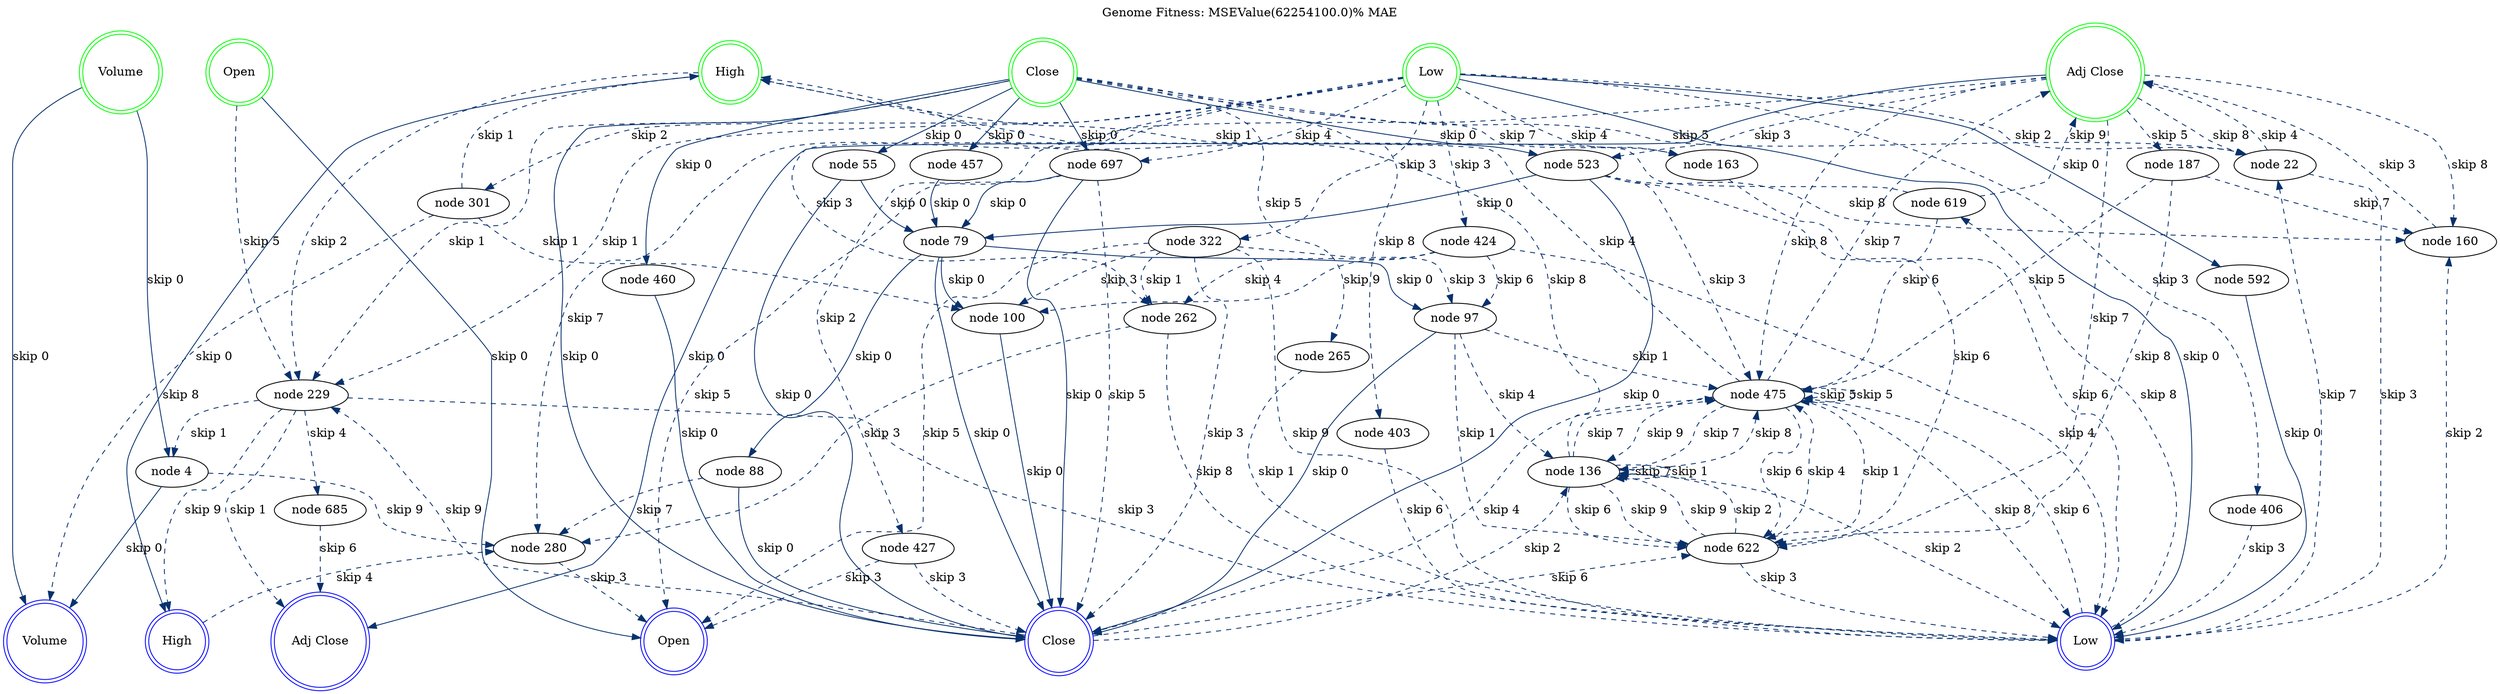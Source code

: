 digraph aa {
	label="Genome Fitness: MSEValue(62254100.0)% MAE" labelloc=t
	{
		rank=source
		node [color=green shape=doublecircle]
		nodesep=0.05 pad=0.01 ranksep=0.9
		"node 0" [label=Open]
		"node 3" [label=High]
		"node 6" [label=Low]
		"node 9" [label=Close]
		"node 12" [label=Volume]
		"node 15" [label="Adj Close"]
	}
	{
		rank=sink
		node [color=blue shape=doublecircle]
		nodesep=0.05 pad=0.01 ranksep=0.9
		"node 18" [label=Open]
		"node 21" [label=High]
		"node 24" [label=Low]
		"node 27" [label=Close]
		"node 30" [label=Volume]
		"node 33" [label="Adj Close"]
	}
	"node 55"
	"node 457"
	"node 460"
	"node 523"
	"node 229"
	"node 187"
	"node 280"
	"node 22"
	"node 160"
	"node 163"
	"node 262"
	"node 265"
	"node 403"
	"node 406"
	"node 301"
	"node 475"
	"node 619"
	"node 622"
	"node 79"
	"node 4"
	"node 88"
	"node 97"
	"node 100"
	"node 136"
	"node 685"
	"node 322"
	"node 424"
	"node 427"
	"node 697"
	"node 592"
	"node 0" -> "node 18" [label="skip 0" color="#083370"]
	"node 3" -> "node 21" [label="skip 0" color="#083370"]
	"node 6" -> "node 24" [label="skip 0" color="#08326e"]
	"node 9" -> "node 27" [label="skip 0" color="#08306b"]
	"node 12" -> "node 30" [label="skip 0" color="#08306b"]
	"node 15" -> "node 33" [label="skip 0" color="#083370"]
	"node 12" -> "node 4" [label="skip 0" color="#083370"]
	"node 6" -> "node 22" [label="skip 2" color="#08316d" style=dashed]
	"node 15" -> "node 22" [label="skip 8" color="#08306b" style=dashed]
	"node 9" -> "node 22" [label="skip 5" color="#08316d" style=dashed]
	"node 9" -> "node 55" [label="skip 0" color="#08326e"]
	"node 15" -> "node 160" [label="skip 8" color="#08306b" style=dashed]
	"node 9" -> "node 163" [label="skip 7" color="#08306b" style=dashed]
	"node 6" -> "node 163" [label="skip 4" color="#08316d" style=dashed]
	"node 15" -> "node 187" [label="skip 5" color="#08306b" style=dashed]
	"node 3" -> "node 229" [label="skip 2" color="#08326e" style=dashed]
	"node 9" -> "node 229" [label="skip 1" color="#08306b" style=dashed]
	"node 6" -> "node 229" [label="skip 1" color="#08306b" style=dashed]
	"node 0" -> "node 229" [label="skip 5" color="#08326e" style=dashed]
	"node 6" -> "node 262" [label="skip 3" color="#08326e" style=dashed]
	"node 9" -> "node 265" [label="skip 5" color="#08326e" style=dashed]
	"node 15" -> "node 280" [label="skip 7" color="#08326e" style=dashed]
	"node 6" -> "node 301" [label="skip 2" color="#08316d" style=dashed]
	"node 6" -> "node 322" [label="skip 3" color="#08306b" style=dashed]
	"node 9" -> "node 403" [label="skip 8" color="#08306b" style=dashed]
	"node 6" -> "node 406" [label="skip 3" color="#08316d" style=dashed]
	"node 6" -> "node 424" [label="skip 3" color="#08316d" style=dashed]
	"node 6" -> "node 427" [label="skip 2" color="#08316d" style=dashed]
	"node 9" -> "node 457" [label="skip 0" color="#08316d"]
	"node 9" -> "node 460" [label="skip 0" color="#08316d"]
	"node 15" -> "node 475" [label="skip 8" color="#08306b" style=dashed]
	"node 9" -> "node 523" [label="skip 0" color="#08316d"]
	"node 15" -> "node 523" [label="skip 3" color="#08316d" style=dashed]
	"node 6" -> "node 592" [label="skip 0" color="#08316d"]
	"node 15" -> "node 622" [label="skip 7" color="#08306b" style=dashed]
	"node 6" -> "node 697" [label="skip 4" color="#08306b" style=dashed]
	"node 9" -> "node 697" [label="skip 0" color="#08306b"]
	"node 55" -> "node 27" [label="skip 0" color="#08306b"]
	"node 55" -> "node 79" [label="skip 0" color="#08326e"]
	"node 457" -> "node 79" [label="skip 0" color="#08316d"]
	"node 460" -> "node 27" [label="skip 0" color="#08316d"]
	"node 523" -> "node 27" [label="skip 0" color="#08316d"]
	"node 523" -> "node 79" [label="skip 0" color="#08316d"]
	"node 523" -> "node 160" [label="skip 8" color="#08306b" style=dashed]
	"node 523" -> "node 475" [label="skip 3" color="#08306b" style=dashed]
	"node 523" -> "node 622" [label="skip 6" color="#08306b" style=dashed]
	"node 229" -> "node 24" [label="skip 3" color="#08326e" style=dashed]
	"node 229" -> "node 21" [label="skip 9" color="#08326e" style=dashed]
	"node 229" -> "node 4" [label="skip 1" color="#08326e" style=dashed]
	"node 229" -> "node 33" [label="skip 1" color="#08326e" style=dashed]
	"node 229" -> "node 685" [label="skip 4" color="#08306b" style=dashed]
	"node 187" -> "node 160" [label="skip 7" color="#08306b" style=dashed]
	"node 187" -> "node 475" [label="skip 5" color="#08306b" style=dashed]
	"node 187" -> "node 622" [label="skip 8" color="#08306b" style=dashed]
	"node 280" -> "node 18" [label="skip 3" color="#08326e" style=dashed]
	"node 22" -> "node 15" [label="skip 4" color="#08316d" style=dashed]
	"node 22" -> "node 24" [label="skip 3" color="#08316d" style=dashed]
	"node 160" -> "node 15" [label="skip 3" color="#08316d" style=dashed]
	"node 163" -> "node 24" [label="skip 6" color="#08316d" style=dashed]
	"node 262" -> "node 24" [label="skip 8" color="#08306b" style=dashed]
	"node 265" -> "node 24" [label="skip 1" color="#08326e" style=dashed]
	"node 262" -> "node 280" [label="skip 3" color="#08326e" style=dashed]
	"node 403" -> "node 24" [label="skip 6" color="#08306b" style=dashed]
	"node 406" -> "node 24" [label="skip 3" color="#08316d" style=dashed]
	"node 301" -> "node 100" [label="skip 1" color="#08316d" style=dashed]
	"node 301" -> "node 3" [label="skip 1" color="#08316d" style=dashed]
	"node 301" -> "node 30" [label="skip 8" color="#08316d" style=dashed]
	"node 475" -> "node 15" [label="skip 7" color="#08316d" style=dashed]
	"node 475" -> "node 136" [label="skip 9" color="#08306b" style=dashed]
	"node 475" -> "node 136" [label="skip 7" color="#08306b" style=dashed]
	"node 475" -> "node 3" [label="skip 4" color="#08316d" style=dashed]
	"node 475" -> "node 24" [label="skip 8" color="#08316d" style=dashed]
	"node 475" -> "node 475" [label="skip 5" color="#08316d" style=dashed]
	"node 475" -> "node 475" [label="skip 5" color="#08316d" style=dashed]
	"node 619" -> "node 475" [label="skip 6" color="#08306b" style=dashed]
	"node 619" -> "node 15" [label="skip 9" color="#08306b" style=dashed]
	"node 619" -> "node 3" [label="skip 1" color="#08306b" style=dashed]
	"node 475" -> "node 622" [label="skip 6" color="#08306b" style=dashed]
	"node 475" -> "node 622" [label="skip 1" color="#08306b" style=dashed]
	"node 622" -> "node 136" [label="skip 9" color="#08306b" style=dashed]
	"node 622" -> "node 24" [label="skip 3" color="#08306b" style=dashed]
	"node 622" -> "node 475" [label="skip 4" color="#08306b" style=dashed]
	"node 622" -> "node 136" [label="skip 2" color="#08306b" style=dashed]
	"node 79" -> "node 27" [label="skip 0" color="#08306b"]
	"node 79" -> "node 88" [label="skip 0" color="#08306b"]
	"node 79" -> "node 97" [label="skip 0" color="#08326e"]
	"node 79" -> "node 100" [label="skip 0" color="#08326e"]
	"node 4" -> "node 30" [label="skip 0" color="#083370"]
	"node 4" -> "node 280" [label="skip 9" color="#08306b" style=dashed]
	"node 88" -> "node 27" [label="skip 0" color="#08306b"]
	"node 97" -> "node 27" [label="skip 0" color="#08326e"]
	"node 100" -> "node 27" [label="skip 0" color="#08326e"]
	"node 97" -> "node 136" [label="skip 4" color="#08326e" style=dashed]
	"node 88" -> "node 280" [label="skip 7" color="#08306b" style=dashed]
	"node 97" -> "node 475" [label="skip 1" color="#08316d" style=dashed]
	"node 97" -> "node 622" [label="skip 1" color="#08306b" style=dashed]
	"node 136" -> "node 136" [label="skip 7" color="#08306b" style=dashed]
	"node 136" -> "node 136" [label="skip 1" color="#08326e" style=dashed]
	"node 136" -> "node 3" [label="skip 8" color="#08326e" style=dashed]
	"node 136" -> "node 24" [label="skip 2" color="#08326e" style=dashed]
	"node 136" -> "node 475" [label="skip 8" color="#08306b" style=dashed]
	"node 136" -> "node 475" [label="skip 7" color="#08306b" style=dashed]
	"node 136" -> "node 622" [label="skip 9" color="#08306b" style=dashed]
	"node 136" -> "node 622" [label="skip 6" color="#08306b" style=dashed]
	"node 685" -> "node 33" [label="skip 6" color="#08306b" style=dashed]
	"node 322" -> "node 97" [label="skip 3" color="#08306b" style=dashed]
	"node 322" -> "node 262" [label="skip 1" color="#08306b" style=dashed]
	"node 322" -> "node 18" [label="skip 5" color="#08306b" style=dashed]
	"node 322" -> "node 100" [label="skip 3" color="#08306b" style=dashed]
	"node 322" -> "node 27" [label="skip 3" color="#08306b" style=dashed]
	"node 322" -> "node 24" [label="skip 9" color="#08306b" style=dashed]
	"node 424" -> "node 262" [label="skip 4" color="#08306b" style=dashed]
	"node 424" -> "node 100" [label="skip 9" color="#08306b" style=dashed]
	"node 424" -> "node 97" [label="skip 6" color="#08316d" style=dashed]
	"node 424" -> "node 24" [label="skip 4" color="#08316d" style=dashed]
	"node 427" -> "node 18" [label="skip 3" color="#08316d" style=dashed]
	"node 427" -> "node 27" [label="skip 3" color="#08316d" style=dashed]
	"node 697" -> "node 18" [label="skip 5" color="#08306b" style=dashed]
	"node 697" -> "node 27" [label="skip 5" color="#08306b" style=dashed]
	"node 697" -> "node 27" [label="skip 0" color="#08306b"]
	"node 697" -> "node 79" [label="skip 0" color="#08306b"]
	"node 592" -> "node 24" [label="skip 0" color="#08316d"]
	"node 24" -> "node 22" [label="skip 7" color="#08316d" style=dashed]
	"node 27" -> "node 136" [label="skip 2" color="#08326e" style=dashed]
	"node 24" -> "node 160" [label="skip 2" color="#08316d" style=dashed]
	"node 27" -> "node 229" [label="skip 9" color="#08326e" style=dashed]
	"node 21" -> "node 280" [label="skip 4" color="#08326e" style=dashed]
	"node 24" -> "node 475" [label="skip 6" color="#08316d" style=dashed]
	"node 27" -> "node 475" [label="skip 4" color="#08316d" style=dashed]
	"node 24" -> "node 619" [label="skip 8" color="#08306b" style=dashed]
	"node 27" -> "node 622" [label="skip 6" color="#08306b" style=dashed]
}
